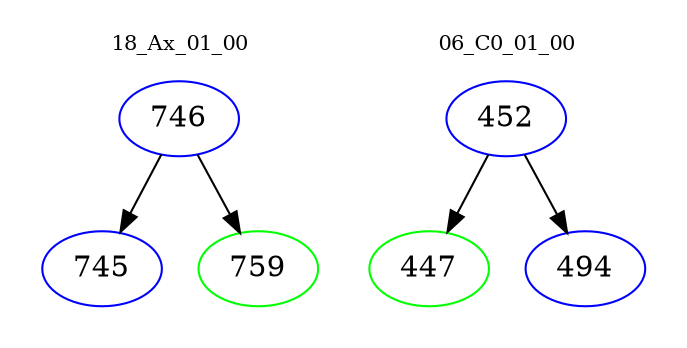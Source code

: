 digraph{
subgraph cluster_0 {
color = white
label = "18_Ax_01_00";
fontsize=10;
T0_746 [label="746", color="blue"]
T0_746 -> T0_745 [color="black"]
T0_745 [label="745", color="blue"]
T0_746 -> T0_759 [color="black"]
T0_759 [label="759", color="green"]
}
subgraph cluster_1 {
color = white
label = "06_C0_01_00";
fontsize=10;
T1_452 [label="452", color="blue"]
T1_452 -> T1_447 [color="black"]
T1_447 [label="447", color="green"]
T1_452 -> T1_494 [color="black"]
T1_494 [label="494", color="blue"]
}
}
